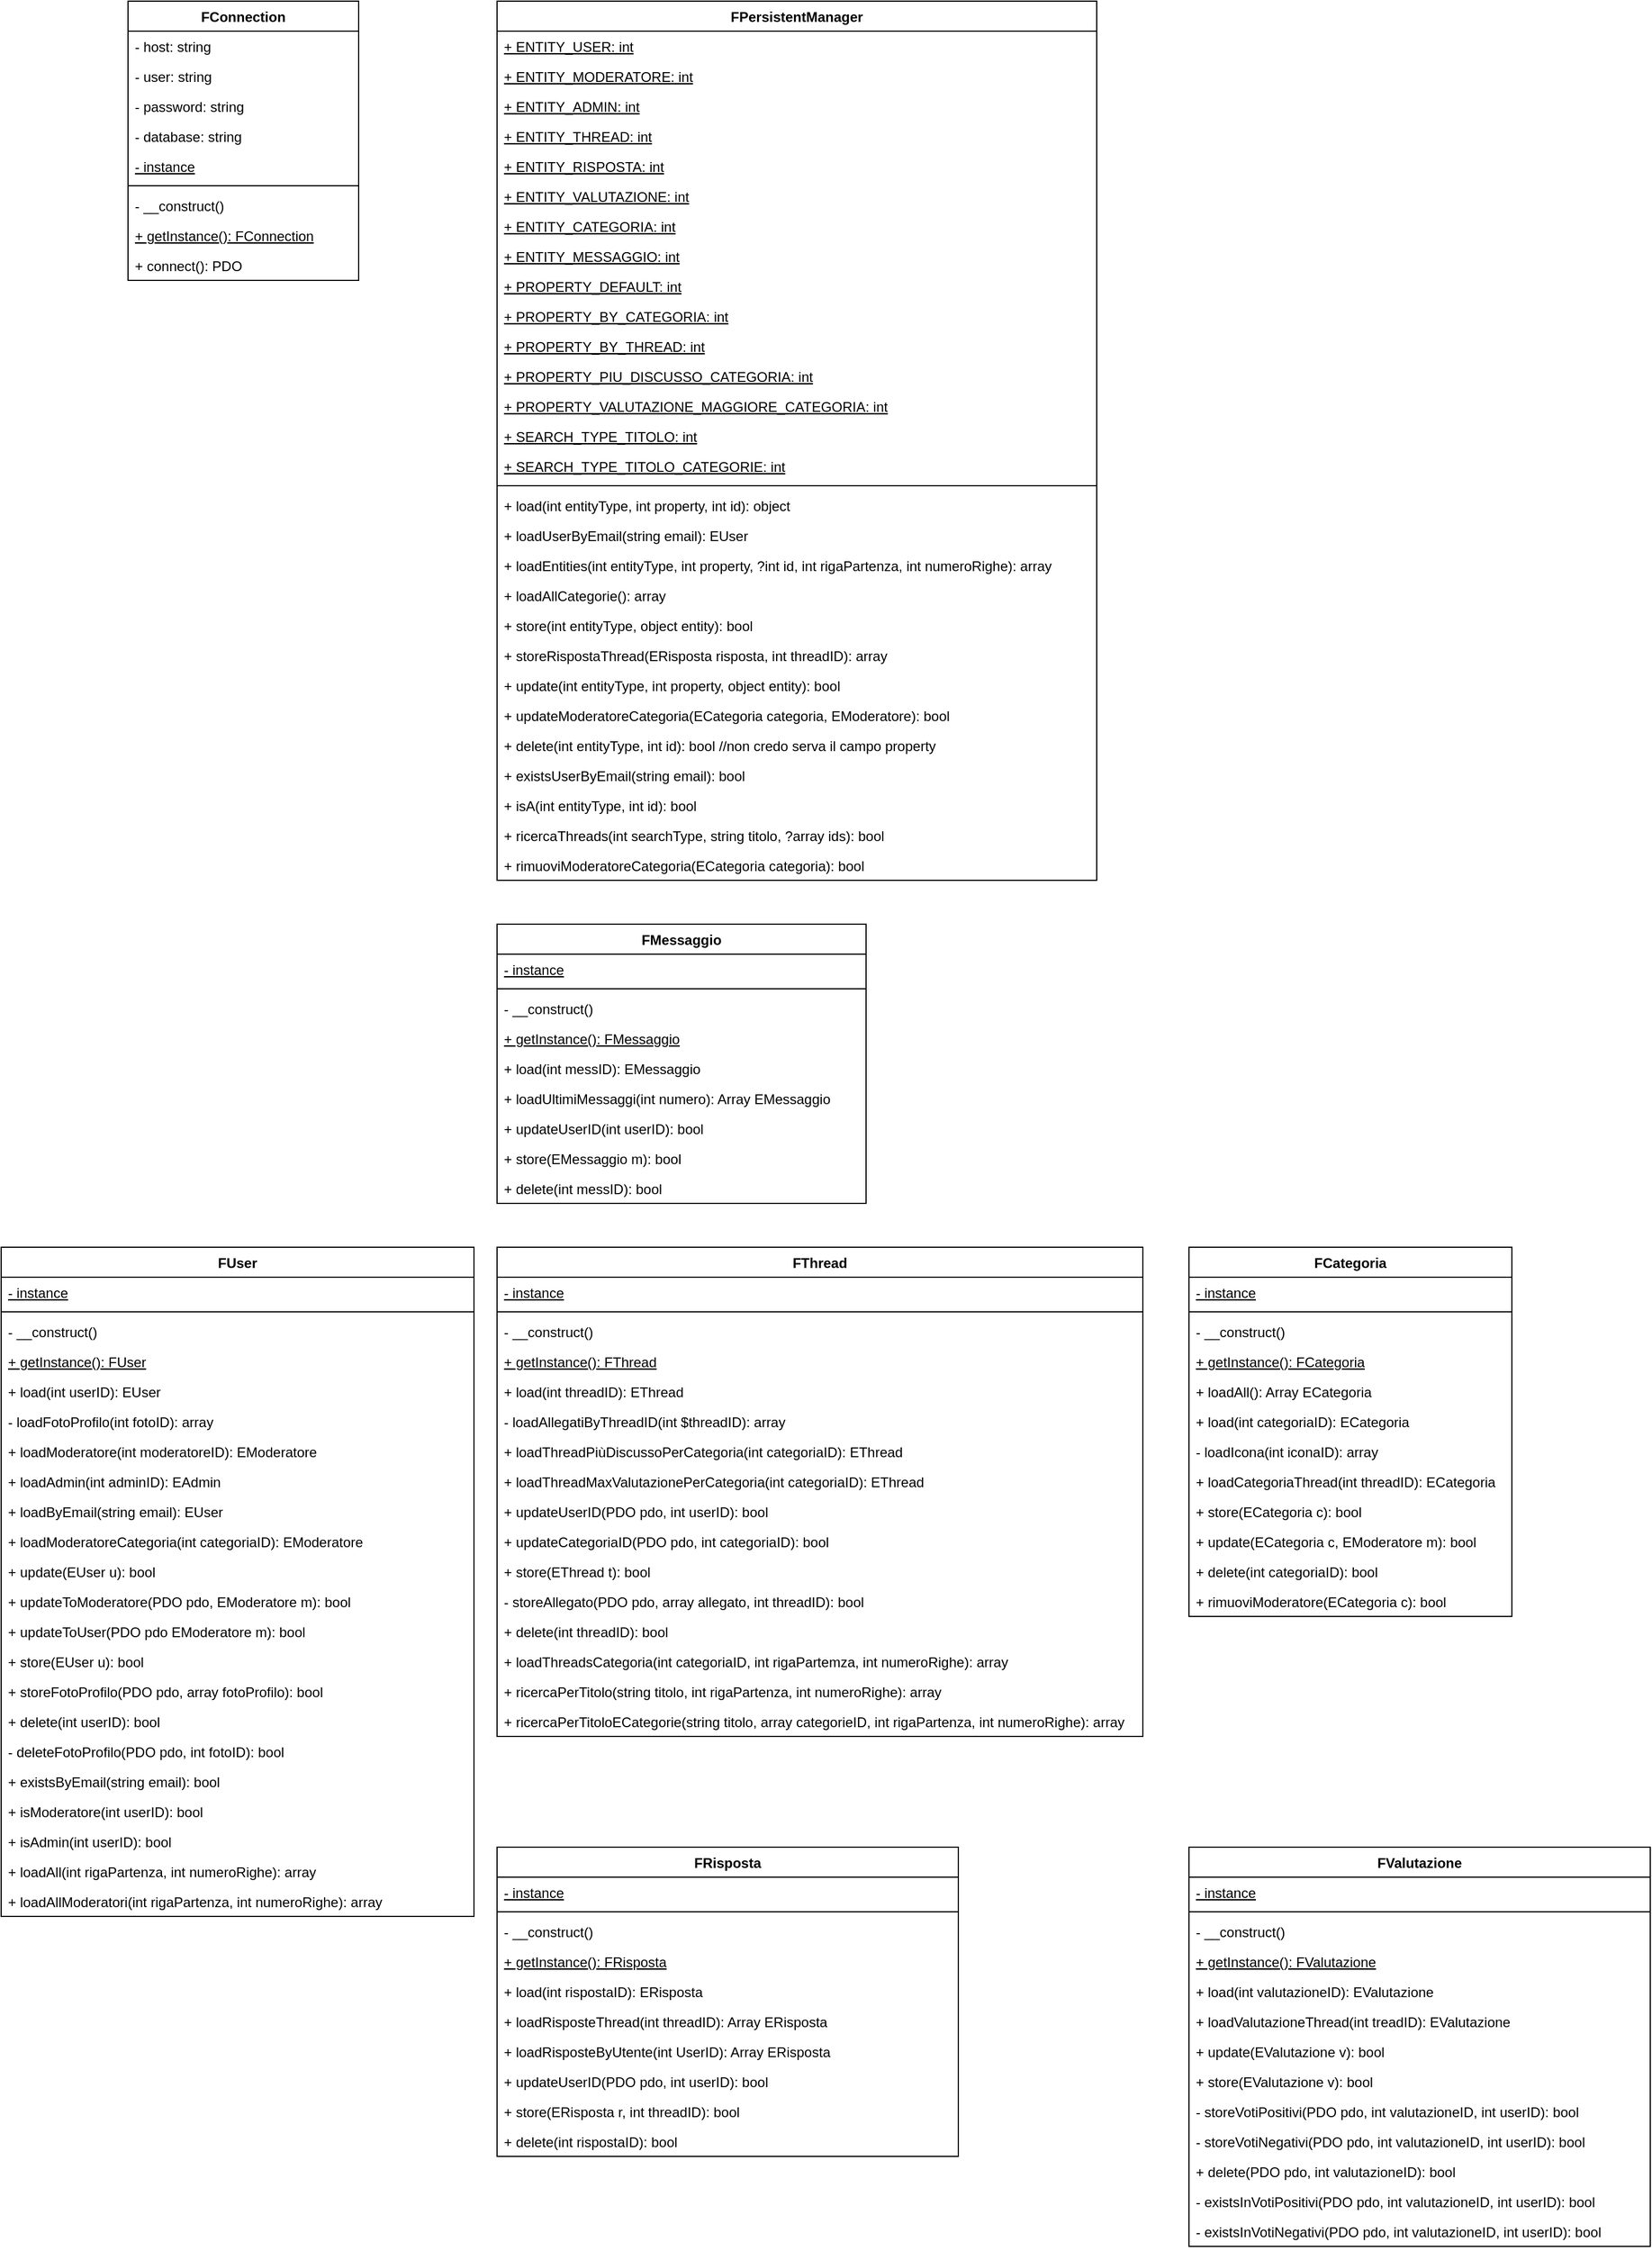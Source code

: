 <mxfile version="14.9.6" type="device"><diagram id="V2ulIToPG5p6rQj-2QB7" name="Pagina-1"><mxGraphModel dx="1422" dy="822" grid="1" gridSize="10" guides="1" tooltips="1" connect="1" arrows="1" fold="1" page="1" pageScale="1" pageWidth="1169" pageHeight="827" math="0" shadow="0"><root><mxCell id="0"/><mxCell id="1" parent="0"/><mxCell id="oNbJA-6rz5GhmISG-e36-1" value="FConnection" style="swimlane;fontStyle=1;align=center;verticalAlign=top;childLayout=stackLayout;horizontal=1;startSize=26;horizontalStack=0;resizeParent=1;resizeParentMax=0;resizeLast=0;collapsible=1;marginBottom=0;" parent="1" vertex="1"><mxGeometry x="120" y="40" width="200" height="242" as="geometry"><mxRectangle x="140" y="40" width="110" height="26" as="alternateBounds"/></mxGeometry></mxCell><mxCell id="oNbJA-6rz5GhmISG-e36-2" value="- host: string" style="text;strokeColor=none;fillColor=none;align=left;verticalAlign=top;spacingLeft=4;spacingRight=4;overflow=hidden;rotatable=0;points=[[0,0.5],[1,0.5]];portConstraint=eastwest;" parent="oNbJA-6rz5GhmISG-e36-1" vertex="1"><mxGeometry y="26" width="200" height="26" as="geometry"/></mxCell><mxCell id="oNbJA-6rz5GhmISG-e36-3" value="- user: string" style="text;strokeColor=none;fillColor=none;align=left;verticalAlign=top;spacingLeft=4;spacingRight=4;overflow=hidden;rotatable=0;points=[[0,0.5],[1,0.5]];portConstraint=eastwest;" parent="oNbJA-6rz5GhmISG-e36-1" vertex="1"><mxGeometry y="52" width="200" height="26" as="geometry"/></mxCell><mxCell id="oNbJA-6rz5GhmISG-e36-4" value="- password: string" style="text;strokeColor=none;fillColor=none;align=left;verticalAlign=top;spacingLeft=4;spacingRight=4;overflow=hidden;rotatable=0;points=[[0,0.5],[1,0.5]];portConstraint=eastwest;" parent="oNbJA-6rz5GhmISG-e36-1" vertex="1"><mxGeometry y="78" width="200" height="26" as="geometry"/></mxCell><mxCell id="oNbJA-6rz5GhmISG-e36-5" value="- database: string" style="text;strokeColor=none;fillColor=none;align=left;verticalAlign=top;spacingLeft=4;spacingRight=4;overflow=hidden;rotatable=0;points=[[0,0.5],[1,0.5]];portConstraint=eastwest;" parent="oNbJA-6rz5GhmISG-e36-1" vertex="1"><mxGeometry y="104" width="200" height="26" as="geometry"/></mxCell><mxCell id="oNbJA-6rz5GhmISG-e36-8" value="- instance" style="text;strokeColor=none;fillColor=none;align=left;verticalAlign=top;spacingLeft=4;spacingRight=4;overflow=hidden;rotatable=0;points=[[0,0.5],[1,0.5]];portConstraint=eastwest;fontStyle=4" parent="oNbJA-6rz5GhmISG-e36-1" vertex="1"><mxGeometry y="130" width="200" height="26" as="geometry"/></mxCell><mxCell id="oNbJA-6rz5GhmISG-e36-6" value="" style="line;strokeWidth=1;fillColor=none;align=left;verticalAlign=middle;spacingTop=-1;spacingLeft=3;spacingRight=3;rotatable=0;labelPosition=right;points=[];portConstraint=eastwest;" parent="oNbJA-6rz5GhmISG-e36-1" vertex="1"><mxGeometry y="156" width="200" height="8" as="geometry"/></mxCell><mxCell id="oNbJA-6rz5GhmISG-e36-9" value="- __construct()" style="text;strokeColor=none;fillColor=none;align=left;verticalAlign=top;spacingLeft=4;spacingRight=4;overflow=hidden;rotatable=0;points=[[0,0.5],[1,0.5]];portConstraint=eastwest;" parent="oNbJA-6rz5GhmISG-e36-1" vertex="1"><mxGeometry y="164" width="200" height="26" as="geometry"/></mxCell><mxCell id="oNbJA-6rz5GhmISG-e36-50" value="+ getInstance(): FConnection" style="text;strokeColor=none;fillColor=none;align=left;verticalAlign=top;spacingLeft=4;spacingRight=4;overflow=hidden;rotatable=0;points=[[0,0.5],[1,0.5]];portConstraint=eastwest;fontStyle=4" parent="oNbJA-6rz5GhmISG-e36-1" vertex="1"><mxGeometry y="190" width="200" height="26" as="geometry"/></mxCell><mxCell id="oNbJA-6rz5GhmISG-e36-7" value="+ connect(): PDO" style="text;strokeColor=none;fillColor=none;align=left;verticalAlign=top;spacingLeft=4;spacingRight=4;overflow=hidden;rotatable=0;points=[[0,0.5],[1,0.5]];portConstraint=eastwest;" parent="oNbJA-6rz5GhmISG-e36-1" vertex="1"><mxGeometry y="216" width="200" height="26" as="geometry"/></mxCell><mxCell id="oNbJA-6rz5GhmISG-e36-10" value="FPersistentManager" style="swimlane;fontStyle=1;align=center;verticalAlign=top;childLayout=stackLayout;horizontal=1;startSize=26;horizontalStack=0;resizeParent=1;resizeParentMax=0;resizeLast=0;collapsible=1;marginBottom=0;" parent="1" vertex="1"><mxGeometry x="440" y="40" width="520" height="762" as="geometry"><mxRectangle x="140" y="40" width="110" height="26" as="alternateBounds"/></mxGeometry></mxCell><mxCell id="oNbJA-6rz5GhmISG-e36-12" value="+ ENTITY_USER: int" style="text;strokeColor=none;fillColor=none;align=left;verticalAlign=top;spacingLeft=4;spacingRight=4;overflow=hidden;rotatable=0;points=[[0,0.5],[1,0.5]];portConstraint=eastwest;fontStyle=4" parent="oNbJA-6rz5GhmISG-e36-10" vertex="1"><mxGeometry y="26" width="520" height="26" as="geometry"/></mxCell><mxCell id="oNbJA-6rz5GhmISG-e36-36" value="+ ENTITY_MODERATORE: int" style="text;strokeColor=none;fillColor=none;align=left;verticalAlign=top;spacingLeft=4;spacingRight=4;overflow=hidden;rotatable=0;points=[[0,0.5],[1,0.5]];portConstraint=eastwest;fontStyle=4" parent="oNbJA-6rz5GhmISG-e36-10" vertex="1"><mxGeometry y="52" width="520" height="26" as="geometry"/></mxCell><mxCell id="oNbJA-6rz5GhmISG-e36-38" value="+ ENTITY_ADMIN: int" style="text;strokeColor=none;fillColor=none;align=left;verticalAlign=top;spacingLeft=4;spacingRight=4;overflow=hidden;rotatable=0;points=[[0,0.5],[1,0.5]];portConstraint=eastwest;fontStyle=4" parent="oNbJA-6rz5GhmISG-e36-10" vertex="1"><mxGeometry y="78" width="520" height="26" as="geometry"/></mxCell><mxCell id="oNbJA-6rz5GhmISG-e36-39" value="+ ENTITY_THREAD: int" style="text;strokeColor=none;fillColor=none;align=left;verticalAlign=top;spacingLeft=4;spacingRight=4;overflow=hidden;rotatable=0;points=[[0,0.5],[1,0.5]];portConstraint=eastwest;fontStyle=4" parent="oNbJA-6rz5GhmISG-e36-10" vertex="1"><mxGeometry y="104" width="520" height="26" as="geometry"/></mxCell><mxCell id="oNbJA-6rz5GhmISG-e36-40" value="+ ENTITY_RISPOSTA: int" style="text;strokeColor=none;fillColor=none;align=left;verticalAlign=top;spacingLeft=4;spacingRight=4;overflow=hidden;rotatable=0;points=[[0,0.5],[1,0.5]];portConstraint=eastwest;fontStyle=4" parent="oNbJA-6rz5GhmISG-e36-10" vertex="1"><mxGeometry y="130" width="520" height="26" as="geometry"/></mxCell><mxCell id="oNbJA-6rz5GhmISG-e36-37" value="+ ENTITY_VALUTAZIONE: int" style="text;strokeColor=none;fillColor=none;align=left;verticalAlign=top;spacingLeft=4;spacingRight=4;overflow=hidden;rotatable=0;points=[[0,0.5],[1,0.5]];portConstraint=eastwest;fontStyle=4" parent="oNbJA-6rz5GhmISG-e36-10" vertex="1"><mxGeometry y="156" width="520" height="26" as="geometry"/></mxCell><mxCell id="oNbJA-6rz5GhmISG-e36-41" value="+ ENTITY_CATEGORIA: int" style="text;strokeColor=none;fillColor=none;align=left;verticalAlign=top;spacingLeft=4;spacingRight=4;overflow=hidden;rotatable=0;points=[[0,0.5],[1,0.5]];portConstraint=eastwest;fontStyle=4" parent="oNbJA-6rz5GhmISG-e36-10" vertex="1"><mxGeometry y="182" width="520" height="26" as="geometry"/></mxCell><mxCell id="oNbJA-6rz5GhmISG-e36-42" value="+ ENTITY_MESSAGGIO: int" style="text;strokeColor=none;fillColor=none;align=left;verticalAlign=top;spacingLeft=4;spacingRight=4;overflow=hidden;rotatable=0;points=[[0,0.5],[1,0.5]];portConstraint=eastwest;fontStyle=4" parent="oNbJA-6rz5GhmISG-e36-10" vertex="1"><mxGeometry y="208" width="520" height="26" as="geometry"/></mxCell><mxCell id="oNbJA-6rz5GhmISG-e36-43" value="+ PROPERTY_DEFAULT: int" style="text;strokeColor=none;fillColor=none;align=left;verticalAlign=top;spacingLeft=4;spacingRight=4;overflow=hidden;rotatable=0;points=[[0,0.5],[1,0.5]];portConstraint=eastwest;fontStyle=4" parent="oNbJA-6rz5GhmISG-e36-10" vertex="1"><mxGeometry y="234" width="520" height="26" as="geometry"/></mxCell><mxCell id="oNbJA-6rz5GhmISG-e36-44" value="+ PROPERTY_BY_CATEGORIA: int" style="text;strokeColor=none;fillColor=none;align=left;verticalAlign=top;spacingLeft=4;spacingRight=4;overflow=hidden;rotatable=0;points=[[0,0.5],[1,0.5]];portConstraint=eastwest;fontStyle=4" parent="oNbJA-6rz5GhmISG-e36-10" vertex="1"><mxGeometry y="260" width="520" height="26" as="geometry"/></mxCell><mxCell id="oNbJA-6rz5GhmISG-e36-47" value="+ PROPERTY_BY_THREAD: int" style="text;strokeColor=none;fillColor=none;align=left;verticalAlign=top;spacingLeft=4;spacingRight=4;overflow=hidden;rotatable=0;points=[[0,0.5],[1,0.5]];portConstraint=eastwest;fontStyle=4" parent="oNbJA-6rz5GhmISG-e36-10" vertex="1"><mxGeometry y="286" width="520" height="26" as="geometry"/></mxCell><mxCell id="oNbJA-6rz5GhmISG-e36-45" value="+ PROPERTY_PIU_DISCUSSO_CATEGORIA: int" style="text;strokeColor=none;fillColor=none;align=left;verticalAlign=top;spacingLeft=4;spacingRight=4;overflow=hidden;rotatable=0;points=[[0,0.5],[1,0.5]];portConstraint=eastwest;fontStyle=4" parent="oNbJA-6rz5GhmISG-e36-10" vertex="1"><mxGeometry y="312" width="520" height="26" as="geometry"/></mxCell><mxCell id="oNbJA-6rz5GhmISG-e36-46" value="+ PROPERTY_VALUTAZIONE_MAGGIORE_CATEGORIA: int" style="text;strokeColor=none;fillColor=none;align=left;verticalAlign=top;spacingLeft=4;spacingRight=4;overflow=hidden;rotatable=0;points=[[0,0.5],[1,0.5]];portConstraint=eastwest;fontStyle=4" parent="oNbJA-6rz5GhmISG-e36-10" vertex="1"><mxGeometry y="338" width="520" height="26" as="geometry"/></mxCell><mxCell id="oNbJA-6rz5GhmISG-e36-49" value="+ SEARCH_TYPE_TITOLO: int" style="text;strokeColor=none;fillColor=none;align=left;verticalAlign=top;spacingLeft=4;spacingRight=4;overflow=hidden;rotatable=0;points=[[0,0.5],[1,0.5]];portConstraint=eastwest;fontStyle=4" parent="oNbJA-6rz5GhmISG-e36-10" vertex="1"><mxGeometry y="364" width="520" height="26" as="geometry"/></mxCell><mxCell id="oNbJA-6rz5GhmISG-e36-48" value="+ SEARCH_TYPE_TITOLO_CATEGORIE: int" style="text;strokeColor=none;fillColor=none;align=left;verticalAlign=top;spacingLeft=4;spacingRight=4;overflow=hidden;rotatable=0;points=[[0,0.5],[1,0.5]];portConstraint=eastwest;fontStyle=4" parent="oNbJA-6rz5GhmISG-e36-10" vertex="1"><mxGeometry y="390" width="520" height="26" as="geometry"/></mxCell><mxCell id="oNbJA-6rz5GhmISG-e36-16" value="" style="line;strokeWidth=1;fillColor=none;align=left;verticalAlign=middle;spacingTop=-1;spacingLeft=3;spacingRight=3;rotatable=0;labelPosition=right;points=[];portConstraint=eastwest;" parent="oNbJA-6rz5GhmISG-e36-10" vertex="1"><mxGeometry y="416" width="520" height="8" as="geometry"/></mxCell><mxCell id="oNbJA-6rz5GhmISG-e36-18" value="+ load(int entityType, int property, int id): object" style="text;strokeColor=none;fillColor=none;align=left;verticalAlign=top;spacingLeft=4;spacingRight=4;overflow=hidden;rotatable=0;points=[[0,0.5],[1,0.5]];portConstraint=eastwest;" parent="oNbJA-6rz5GhmISG-e36-10" vertex="1"><mxGeometry y="424" width="520" height="26" as="geometry"/></mxCell><mxCell id="oNbJA-6rz5GhmISG-e36-19" value="+ loadUserByEmail(string email): EUser" style="text;strokeColor=none;fillColor=none;align=left;verticalAlign=top;spacingLeft=4;spacingRight=4;overflow=hidden;rotatable=0;points=[[0,0.5],[1,0.5]];portConstraint=eastwest;" parent="oNbJA-6rz5GhmISG-e36-10" vertex="1"><mxGeometry y="450" width="520" height="26" as="geometry"/></mxCell><mxCell id="oNbJA-6rz5GhmISG-e36-26" value="+ loadEntities(int entityType, int property, ?int id, int rigaPartenza, int numeroRighe): array" style="text;strokeColor=none;fillColor=none;align=left;verticalAlign=top;spacingLeft=4;spacingRight=4;overflow=hidden;rotatable=0;points=[[0,0.5],[1,0.5]];portConstraint=eastwest;" parent="oNbJA-6rz5GhmISG-e36-10" vertex="1"><mxGeometry y="476" width="520" height="26" as="geometry"/></mxCell><mxCell id="kV81ZuZwwmIHR5wYsCQz-1" value="+ loadAllCategorie(): array" style="text;strokeColor=none;fillColor=none;align=left;verticalAlign=top;spacingLeft=4;spacingRight=4;overflow=hidden;rotatable=0;points=[[0,0.5],[1,0.5]];portConstraint=eastwest;" vertex="1" parent="oNbJA-6rz5GhmISG-e36-10"><mxGeometry y="502" width="520" height="26" as="geometry"/></mxCell><mxCell id="oNbJA-6rz5GhmISG-e36-27" value="+ store(int entityType, object entity): bool" style="text;strokeColor=none;fillColor=none;align=left;verticalAlign=top;spacingLeft=4;spacingRight=4;overflow=hidden;rotatable=0;points=[[0,0.5],[1,0.5]];portConstraint=eastwest;" parent="oNbJA-6rz5GhmISG-e36-10" vertex="1"><mxGeometry y="528" width="520" height="26" as="geometry"/></mxCell><mxCell id="oNbJA-6rz5GhmISG-e36-28" value="+ storeRispostaThread(ERisposta risposta, int threadID): array" style="text;strokeColor=none;fillColor=none;align=left;verticalAlign=top;spacingLeft=4;spacingRight=4;overflow=hidden;rotatable=0;points=[[0,0.5],[1,0.5]];portConstraint=eastwest;" parent="oNbJA-6rz5GhmISG-e36-10" vertex="1"><mxGeometry y="554" width="520" height="26" as="geometry"/></mxCell><mxCell id="oNbJA-6rz5GhmISG-e36-29" value="+ update(int entityType, int property, object entity): bool" style="text;strokeColor=none;fillColor=none;align=left;verticalAlign=top;spacingLeft=4;spacingRight=4;overflow=hidden;rotatable=0;points=[[0,0.5],[1,0.5]];portConstraint=eastwest;" parent="oNbJA-6rz5GhmISG-e36-10" vertex="1"><mxGeometry y="580" width="520" height="26" as="geometry"/></mxCell><mxCell id="oNbJA-6rz5GhmISG-e36-30" value="+ updateModeratoreCategoria(ECategoria categoria, EModeratore): bool" style="text;strokeColor=none;fillColor=none;align=left;verticalAlign=top;spacingLeft=4;spacingRight=4;overflow=hidden;rotatable=0;points=[[0,0.5],[1,0.5]];portConstraint=eastwest;" parent="oNbJA-6rz5GhmISG-e36-10" vertex="1"><mxGeometry y="606" width="520" height="26" as="geometry"/></mxCell><mxCell id="oNbJA-6rz5GhmISG-e36-31" value="+ delete(int entityType, int id): bool //non credo serva il campo property" style="text;strokeColor=none;fillColor=none;align=left;verticalAlign=top;spacingLeft=4;spacingRight=4;overflow=hidden;rotatable=0;points=[[0,0.5],[1,0.5]];portConstraint=eastwest;" parent="oNbJA-6rz5GhmISG-e36-10" vertex="1"><mxGeometry y="632" width="520" height="26" as="geometry"/></mxCell><mxCell id="oNbJA-6rz5GhmISG-e36-32" value="+ existsUserByEmail(string email): bool" style="text;strokeColor=none;fillColor=none;align=left;verticalAlign=top;spacingLeft=4;spacingRight=4;overflow=hidden;rotatable=0;points=[[0,0.5],[1,0.5]];portConstraint=eastwest;" parent="oNbJA-6rz5GhmISG-e36-10" vertex="1"><mxGeometry y="658" width="520" height="26" as="geometry"/></mxCell><mxCell id="oNbJA-6rz5GhmISG-e36-33" value="+ isA(int entityType, int id): bool" style="text;strokeColor=none;fillColor=none;align=left;verticalAlign=top;spacingLeft=4;spacingRight=4;overflow=hidden;rotatable=0;points=[[0,0.5],[1,0.5]];portConstraint=eastwest;" parent="oNbJA-6rz5GhmISG-e36-10" vertex="1"><mxGeometry y="684" width="520" height="26" as="geometry"/></mxCell><mxCell id="oNbJA-6rz5GhmISG-e36-34" value="+ ricercaThreads(int searchType, string titolo, ?array ids): bool" style="text;strokeColor=none;fillColor=none;align=left;verticalAlign=top;spacingLeft=4;spacingRight=4;overflow=hidden;rotatable=0;points=[[0,0.5],[1,0.5]];portConstraint=eastwest;" parent="oNbJA-6rz5GhmISG-e36-10" vertex="1"><mxGeometry y="710" width="520" height="26" as="geometry"/></mxCell><mxCell id="oNbJA-6rz5GhmISG-e36-35" value="+ rimuoviModeratoreCategoria(ECategoria categoria): bool" style="text;strokeColor=none;fillColor=none;align=left;verticalAlign=top;spacingLeft=4;spacingRight=4;overflow=hidden;rotatable=0;points=[[0,0.5],[1,0.5]];portConstraint=eastwest;" parent="oNbJA-6rz5GhmISG-e36-10" vertex="1"><mxGeometry y="736" width="520" height="26" as="geometry"/></mxCell><mxCell id="oNbJA-6rz5GhmISG-e36-51" value="FUser" style="swimlane;fontStyle=1;align=center;verticalAlign=top;childLayout=stackLayout;horizontal=1;startSize=26;horizontalStack=0;resizeParent=1;resizeParentMax=0;resizeLast=0;collapsible=1;marginBottom=0;" parent="1" vertex="1"><mxGeometry x="10" y="1120" width="410" height="580" as="geometry"><mxRectangle x="80" y="240" width="70" height="26" as="alternateBounds"/></mxGeometry></mxCell><mxCell id="oNbJA-6rz5GhmISG-e36-130" value="- instance" style="text;strokeColor=none;fillColor=none;align=left;verticalAlign=top;spacingLeft=4;spacingRight=4;overflow=hidden;rotatable=0;points=[[0,0.5],[1,0.5]];portConstraint=eastwest;fontStyle=4" parent="oNbJA-6rz5GhmISG-e36-51" vertex="1"><mxGeometry y="26" width="410" height="26" as="geometry"/></mxCell><mxCell id="oNbJA-6rz5GhmISG-e36-52" value="" style="line;strokeWidth=1;fillColor=none;align=left;verticalAlign=middle;spacingTop=-1;spacingLeft=3;spacingRight=3;rotatable=0;labelPosition=right;points=[];portConstraint=eastwest;" parent="oNbJA-6rz5GhmISG-e36-51" vertex="1"><mxGeometry y="52" width="410" height="8" as="geometry"/></mxCell><mxCell id="oNbJA-6rz5GhmISG-e36-136" value="- __construct()" style="text;strokeColor=none;fillColor=none;align=left;verticalAlign=top;spacingLeft=4;spacingRight=4;overflow=hidden;rotatable=0;points=[[0,0.5],[1,0.5]];portConstraint=eastwest;" parent="oNbJA-6rz5GhmISG-e36-51" vertex="1"><mxGeometry y="60" width="410" height="26" as="geometry"/></mxCell><mxCell id="oNbJA-6rz5GhmISG-e36-137" value="+ getInstance(): FUser" style="text;strokeColor=none;fillColor=none;align=left;verticalAlign=top;spacingLeft=4;spacingRight=4;overflow=hidden;rotatable=0;points=[[0,0.5],[1,0.5]];portConstraint=eastwest;fontStyle=4" parent="oNbJA-6rz5GhmISG-e36-51" vertex="1"><mxGeometry y="86" width="410" height="26" as="geometry"/></mxCell><mxCell id="oNbJA-6rz5GhmISG-e36-57" value="+ load(int userID): EUser" style="text;strokeColor=none;fillColor=none;align=left;verticalAlign=top;spacingLeft=4;spacingRight=4;overflow=hidden;rotatable=0;points=[[0,0.5],[1,0.5]];portConstraint=eastwest;" parent="oNbJA-6rz5GhmISG-e36-51" vertex="1"><mxGeometry y="112" width="410" height="26" as="geometry"/></mxCell><mxCell id="TIQraNKL7QQaXJ7wX4ax-2" value="- loadFotoProfilo(int fotoID): array" style="text;strokeColor=none;fillColor=none;align=left;verticalAlign=top;spacingLeft=4;spacingRight=4;overflow=hidden;rotatable=0;points=[[0,0.5],[1,0.5]];portConstraint=eastwest;" parent="oNbJA-6rz5GhmISG-e36-51" vertex="1"><mxGeometry y="138" width="410" height="26" as="geometry"/></mxCell><mxCell id="oNbJA-6rz5GhmISG-e36-59" value="+ loadModeratore(int moderatoreID): EModeratore" style="text;strokeColor=none;fillColor=none;align=left;verticalAlign=top;spacingLeft=4;spacingRight=4;overflow=hidden;rotatable=0;points=[[0,0.5],[1,0.5]];portConstraint=eastwest;" parent="oNbJA-6rz5GhmISG-e36-51" vertex="1"><mxGeometry y="164" width="410" height="26" as="geometry"/></mxCell><mxCell id="oNbJA-6rz5GhmISG-e36-61" value="+ loadAdmin(int adminID): EAdmin" style="text;strokeColor=none;fillColor=none;align=left;verticalAlign=top;spacingLeft=4;spacingRight=4;overflow=hidden;rotatable=0;points=[[0,0.5],[1,0.5]];portConstraint=eastwest;" parent="oNbJA-6rz5GhmISG-e36-51" vertex="1"><mxGeometry y="190" width="410" height="26" as="geometry"/></mxCell><mxCell id="oNbJA-6rz5GhmISG-e36-58" value="+ loadByEmail(string email): EUser" style="text;strokeColor=none;fillColor=none;align=left;verticalAlign=top;spacingLeft=4;spacingRight=4;overflow=hidden;rotatable=0;points=[[0,0.5],[1,0.5]];portConstraint=eastwest;" parent="oNbJA-6rz5GhmISG-e36-51" vertex="1"><mxGeometry y="216" width="410" height="26" as="geometry"/></mxCell><mxCell id="oNbJA-6rz5GhmISG-e36-60" value="+ loadModeratoreCategoria(int categoriaID): EModeratore" style="text;strokeColor=none;fillColor=none;align=left;verticalAlign=top;spacingLeft=4;spacingRight=4;overflow=hidden;rotatable=0;points=[[0,0.5],[1,0.5]];portConstraint=eastwest;" parent="oNbJA-6rz5GhmISG-e36-51" vertex="1"><mxGeometry y="242" width="410" height="26" as="geometry"/></mxCell><mxCell id="oNbJA-6rz5GhmISG-e36-63" value="+ update(EUser u): bool" style="text;strokeColor=none;fillColor=none;align=left;verticalAlign=top;spacingLeft=4;spacingRight=4;overflow=hidden;rotatable=0;points=[[0,0.5],[1,0.5]];portConstraint=eastwest;" parent="oNbJA-6rz5GhmISG-e36-51" vertex="1"><mxGeometry y="268" width="410" height="26" as="geometry"/></mxCell><mxCell id="oNbJA-6rz5GhmISG-e36-66" value="+ updateToModeratore(PDO pdo, EModeratore m): bool" style="text;strokeColor=none;fillColor=none;align=left;verticalAlign=top;spacingLeft=4;spacingRight=4;overflow=hidden;rotatable=0;points=[[0,0.5],[1,0.5]];portConstraint=eastwest;" parent="oNbJA-6rz5GhmISG-e36-51" vertex="1"><mxGeometry y="294" width="410" height="26" as="geometry"/></mxCell><mxCell id="oNbJA-6rz5GhmISG-e36-64" value="+ updateToUser(PDO pdo EModeratore m): bool" style="text;strokeColor=none;fillColor=none;align=left;verticalAlign=top;spacingLeft=4;spacingRight=4;overflow=hidden;rotatable=0;points=[[0,0.5],[1,0.5]];portConstraint=eastwest;" parent="oNbJA-6rz5GhmISG-e36-51" vertex="1"><mxGeometry y="320" width="410" height="26" as="geometry"/></mxCell><mxCell id="oNbJA-6rz5GhmISG-e36-62" value="+ store(EUser u): bool" style="text;strokeColor=none;fillColor=none;align=left;verticalAlign=top;spacingLeft=4;spacingRight=4;overflow=hidden;rotatable=0;points=[[0,0.5],[1,0.5]];portConstraint=eastwest;" parent="oNbJA-6rz5GhmISG-e36-51" vertex="1"><mxGeometry y="346" width="410" height="26" as="geometry"/></mxCell><mxCell id="z6L5AeI7DmAnvXT_ULEG-1" value="+ storeFotoProfilo(PDO pdo, array fotoProfilo): bool" style="text;strokeColor=none;fillColor=none;align=left;verticalAlign=top;spacingLeft=4;spacingRight=4;overflow=hidden;rotatable=0;points=[[0,0.5],[1,0.5]];portConstraint=eastwest;" parent="oNbJA-6rz5GhmISG-e36-51" vertex="1"><mxGeometry y="372" width="410" height="26" as="geometry"/></mxCell><mxCell id="oNbJA-6rz5GhmISG-e36-67" value="+ delete(int userID): bool" style="text;strokeColor=none;fillColor=none;align=left;verticalAlign=top;spacingLeft=4;spacingRight=4;overflow=hidden;rotatable=0;points=[[0,0.5],[1,0.5]];portConstraint=eastwest;" parent="oNbJA-6rz5GhmISG-e36-51" vertex="1"><mxGeometry y="398" width="410" height="26" as="geometry"/></mxCell><mxCell id="z6L5AeI7DmAnvXT_ULEG-2" value="- deleteFotoProfilo(PDO pdo, int fotoID): bool" style="text;strokeColor=none;fillColor=none;align=left;verticalAlign=top;spacingLeft=4;spacingRight=4;overflow=hidden;rotatable=0;points=[[0,0.5],[1,0.5]];portConstraint=eastwest;" parent="oNbJA-6rz5GhmISG-e36-51" vertex="1"><mxGeometry y="424" width="410" height="26" as="geometry"/></mxCell><mxCell id="oNbJA-6rz5GhmISG-e36-54" value="+ existsByEmail(string email): bool" style="text;strokeColor=none;fillColor=none;align=left;verticalAlign=top;spacingLeft=4;spacingRight=4;overflow=hidden;rotatable=0;points=[[0,0.5],[1,0.5]];portConstraint=eastwest;" parent="oNbJA-6rz5GhmISG-e36-51" vertex="1"><mxGeometry y="450" width="410" height="26" as="geometry"/></mxCell><mxCell id="oNbJA-6rz5GhmISG-e36-55" value="+ isModeratore(int userID): bool" style="text;strokeColor=none;fillColor=none;align=left;verticalAlign=top;spacingLeft=4;spacingRight=4;overflow=hidden;rotatable=0;points=[[0,0.5],[1,0.5]];portConstraint=eastwest;" parent="oNbJA-6rz5GhmISG-e36-51" vertex="1"><mxGeometry y="476" width="410" height="26" as="geometry"/></mxCell><mxCell id="oNbJA-6rz5GhmISG-e36-56" value="+ isAdmin(int userID): bool" style="text;strokeColor=none;fillColor=none;align=left;verticalAlign=top;spacingLeft=4;spacingRight=4;overflow=hidden;rotatable=0;points=[[0,0.5],[1,0.5]];portConstraint=eastwest;" parent="oNbJA-6rz5GhmISG-e36-51" vertex="1"><mxGeometry y="502" width="410" height="26" as="geometry"/></mxCell><mxCell id="oNbJA-6rz5GhmISG-e36-68" value="+ loadAll(int rigaPartenza, int numeroRighe): array" style="text;strokeColor=none;fillColor=none;align=left;verticalAlign=top;spacingLeft=4;spacingRight=4;overflow=hidden;rotatable=0;points=[[0,0.5],[1,0.5]];portConstraint=eastwest;" parent="oNbJA-6rz5GhmISG-e36-51" vertex="1"><mxGeometry y="528" width="410" height="26" as="geometry"/></mxCell><mxCell id="oNbJA-6rz5GhmISG-e36-69" value="+ loadAllModeratori(int rigaPartenza, int numeroRighe): array" style="text;strokeColor=none;fillColor=none;align=left;verticalAlign=top;spacingLeft=4;spacingRight=4;overflow=hidden;rotatable=0;points=[[0,0.5],[1,0.5]];portConstraint=eastwest;" parent="oNbJA-6rz5GhmISG-e36-51" vertex="1"><mxGeometry y="554" width="410" height="26" as="geometry"/></mxCell><mxCell id="oNbJA-6rz5GhmISG-e36-70" value="FMessaggio" style="swimlane;fontStyle=1;align=center;verticalAlign=top;childLayout=stackLayout;horizontal=1;startSize=26;horizontalStack=0;resizeParent=1;resizeParentMax=0;resizeLast=0;collapsible=1;marginBottom=0;" parent="1" vertex="1"><mxGeometry x="440" y="840" width="320" height="242" as="geometry"><mxRectangle x="520" y="10" width="100" height="26" as="alternateBounds"/></mxGeometry></mxCell><mxCell id="oNbJA-6rz5GhmISG-e36-131" value="- instance" style="text;strokeColor=none;fillColor=none;align=left;verticalAlign=top;spacingLeft=4;spacingRight=4;overflow=hidden;rotatable=0;points=[[0,0.5],[1,0.5]];portConstraint=eastwest;fontStyle=4" parent="oNbJA-6rz5GhmISG-e36-70" vertex="1"><mxGeometry y="26" width="320" height="26" as="geometry"/></mxCell><mxCell id="oNbJA-6rz5GhmISG-e36-71" value="" style="line;strokeWidth=1;fillColor=none;align=left;verticalAlign=middle;spacingTop=-1;spacingLeft=3;spacingRight=3;rotatable=0;labelPosition=right;points=[];portConstraint=eastwest;" parent="oNbJA-6rz5GhmISG-e36-70" vertex="1"><mxGeometry y="52" width="320" height="8" as="geometry"/></mxCell><mxCell id="oNbJA-6rz5GhmISG-e36-140" value="- __construct()" style="text;strokeColor=none;fillColor=none;align=left;verticalAlign=top;spacingLeft=4;spacingRight=4;overflow=hidden;rotatable=0;points=[[0,0.5],[1,0.5]];portConstraint=eastwest;" parent="oNbJA-6rz5GhmISG-e36-70" vertex="1"><mxGeometry y="60" width="320" height="26" as="geometry"/></mxCell><mxCell id="oNbJA-6rz5GhmISG-e36-141" value="+ getInstance(): FMessaggio" style="text;strokeColor=none;fillColor=none;align=left;verticalAlign=top;spacingLeft=4;spacingRight=4;overflow=hidden;rotatable=0;points=[[0,0.5],[1,0.5]];portConstraint=eastwest;fontStyle=4" parent="oNbJA-6rz5GhmISG-e36-70" vertex="1"><mxGeometry y="86" width="320" height="26" as="geometry"/></mxCell><mxCell id="oNbJA-6rz5GhmISG-e36-72" value="+ load(int messID): EMessaggio" style="text;strokeColor=none;fillColor=none;align=left;verticalAlign=top;spacingLeft=4;spacingRight=4;overflow=hidden;rotatable=0;points=[[0,0.5],[1,0.5]];portConstraint=eastwest;" parent="oNbJA-6rz5GhmISG-e36-70" vertex="1"><mxGeometry y="112" width="320" height="26" as="geometry"/></mxCell><mxCell id="oNbJA-6rz5GhmISG-e36-73" value="+ loadUltimiMessaggi(int numero): Array EMessaggio" style="text;strokeColor=none;fillColor=none;align=left;verticalAlign=top;spacingLeft=4;spacingRight=4;overflow=hidden;rotatable=0;points=[[0,0.5],[1,0.5]];portConstraint=eastwest;" parent="oNbJA-6rz5GhmISG-e36-70" vertex="1"><mxGeometry y="138" width="320" height="26" as="geometry"/></mxCell><mxCell id="oNbJA-6rz5GhmISG-e36-75" value="+ updateUserID(int userID): bool" style="text;strokeColor=none;fillColor=none;align=left;verticalAlign=top;spacingLeft=4;spacingRight=4;overflow=hidden;rotatable=0;points=[[0,0.5],[1,0.5]];portConstraint=eastwest;" parent="oNbJA-6rz5GhmISG-e36-70" vertex="1"><mxGeometry y="164" width="320" height="26" as="geometry"/></mxCell><mxCell id="oNbJA-6rz5GhmISG-e36-76" value="+ store(EMessaggio m): bool" style="text;strokeColor=none;fillColor=none;align=left;verticalAlign=top;spacingLeft=4;spacingRight=4;overflow=hidden;rotatable=0;points=[[0,0.5],[1,0.5]];portConstraint=eastwest;" parent="oNbJA-6rz5GhmISG-e36-70" vertex="1"><mxGeometry y="190" width="320" height="26" as="geometry"/></mxCell><mxCell id="oNbJA-6rz5GhmISG-e36-77" value="+ delete(int messID): bool" style="text;strokeColor=none;fillColor=none;align=left;verticalAlign=top;spacingLeft=4;spacingRight=4;overflow=hidden;rotatable=0;points=[[0,0.5],[1,0.5]];portConstraint=eastwest;" parent="oNbJA-6rz5GhmISG-e36-70" vertex="1"><mxGeometry y="216" width="320" height="26" as="geometry"/></mxCell><mxCell id="oNbJA-6rz5GhmISG-e36-78" value="FThread" style="swimlane;fontStyle=1;align=center;verticalAlign=top;childLayout=stackLayout;horizontal=1;startSize=26;horizontalStack=0;resizeParent=1;resizeParentMax=0;resizeLast=0;collapsible=1;marginBottom=0;" parent="1" vertex="1"><mxGeometry x="440" y="1120" width="560" height="424" as="geometry"><mxRectangle x="435" y="204" width="80" height="26" as="alternateBounds"/></mxGeometry></mxCell><mxCell id="oNbJA-6rz5GhmISG-e36-132" value="- instance" style="text;strokeColor=none;fillColor=none;align=left;verticalAlign=top;spacingLeft=4;spacingRight=4;overflow=hidden;rotatable=0;points=[[0,0.5],[1,0.5]];portConstraint=eastwest;fontStyle=4" parent="oNbJA-6rz5GhmISG-e36-78" vertex="1"><mxGeometry y="26" width="560" height="26" as="geometry"/></mxCell><mxCell id="oNbJA-6rz5GhmISG-e36-79" value="" style="line;strokeWidth=1;fillColor=none;align=left;verticalAlign=middle;spacingTop=-1;spacingLeft=3;spacingRight=3;rotatable=0;labelPosition=right;points=[];portConstraint=eastwest;" parent="oNbJA-6rz5GhmISG-e36-78" vertex="1"><mxGeometry y="52" width="560" height="8" as="geometry"/></mxCell><mxCell id="oNbJA-6rz5GhmISG-e36-138" value="- __construct()" style="text;strokeColor=none;fillColor=none;align=left;verticalAlign=top;spacingLeft=4;spacingRight=4;overflow=hidden;rotatable=0;points=[[0,0.5],[1,0.5]];portConstraint=eastwest;" parent="oNbJA-6rz5GhmISG-e36-78" vertex="1"><mxGeometry y="60" width="560" height="26" as="geometry"/></mxCell><mxCell id="oNbJA-6rz5GhmISG-e36-139" value="+ getInstance(): FThread" style="text;strokeColor=none;fillColor=none;align=left;verticalAlign=top;spacingLeft=4;spacingRight=4;overflow=hidden;rotatable=0;points=[[0,0.5],[1,0.5]];portConstraint=eastwest;fontStyle=4" parent="oNbJA-6rz5GhmISG-e36-78" vertex="1"><mxGeometry y="86" width="560" height="26" as="geometry"/></mxCell><mxCell id="oNbJA-6rz5GhmISG-e36-80" value="+ load(int threadID): EThread  " style="text;strokeColor=none;fillColor=none;align=left;verticalAlign=top;spacingLeft=4;spacingRight=4;overflow=hidden;rotatable=0;points=[[0,0.5],[1,0.5]];portConstraint=eastwest;" parent="oNbJA-6rz5GhmISG-e36-78" vertex="1"><mxGeometry y="112" width="560" height="26" as="geometry"/></mxCell><mxCell id="oNbJA-6rz5GhmISG-e36-85" value="- loadAllegatiByThreadID(int $threadID): array" style="text;strokeColor=none;fillColor=none;align=left;verticalAlign=top;spacingLeft=4;spacingRight=4;overflow=hidden;rotatable=0;points=[[0,0.5],[1,0.5]];portConstraint=eastwest;" parent="oNbJA-6rz5GhmISG-e36-78" vertex="1"><mxGeometry y="138" width="560" height="26" as="geometry"/></mxCell><mxCell id="oNbJA-6rz5GhmISG-e36-81" value="+ loadThreadPiùDiscussoPerCategoria(int categoriaID): EThread" style="text;strokeColor=none;fillColor=none;align=left;verticalAlign=top;spacingLeft=4;spacingRight=4;overflow=hidden;rotatable=0;points=[[0,0.5],[1,0.5]];portConstraint=eastwest;" parent="oNbJA-6rz5GhmISG-e36-78" vertex="1"><mxGeometry y="164" width="560" height="26" as="geometry"/></mxCell><mxCell id="oNbJA-6rz5GhmISG-e36-82" value="+ loadThreadMaxValutazionePerCategoria(int categoriaID): EThread" style="text;strokeColor=none;fillColor=none;align=left;verticalAlign=top;spacingLeft=4;spacingRight=4;overflow=hidden;rotatable=0;points=[[0,0.5],[1,0.5]];portConstraint=eastwest;" parent="oNbJA-6rz5GhmISG-e36-78" vertex="1"><mxGeometry y="190" width="560" height="26" as="geometry"/></mxCell><mxCell id="oNbJA-6rz5GhmISG-e36-92" value="+ updateUserID(PDO pdo, int userID): bool" style="text;strokeColor=none;fillColor=none;align=left;verticalAlign=top;spacingLeft=4;spacingRight=4;overflow=hidden;rotatable=0;points=[[0,0.5],[1,0.5]];portConstraint=eastwest;" parent="oNbJA-6rz5GhmISG-e36-78" vertex="1"><mxGeometry y="216" width="560" height="26" as="geometry"/></mxCell><mxCell id="oNbJA-6rz5GhmISG-e36-91" value="+ updateCategoriaID(PDO pdo, int categoriaID): bool" style="text;strokeColor=none;fillColor=none;align=left;verticalAlign=top;spacingLeft=4;spacingRight=4;overflow=hidden;rotatable=0;points=[[0,0.5],[1,0.5]];portConstraint=eastwest;" parent="oNbJA-6rz5GhmISG-e36-78" vertex="1"><mxGeometry y="242" width="560" height="26" as="geometry"/></mxCell><mxCell id="oNbJA-6rz5GhmISG-e36-86" value="+ store(EThread t): bool" style="text;strokeColor=none;fillColor=none;align=left;verticalAlign=top;spacingLeft=4;spacingRight=4;overflow=hidden;rotatable=0;points=[[0,0.5],[1,0.5]];portConstraint=eastwest;" parent="oNbJA-6rz5GhmISG-e36-78" vertex="1"><mxGeometry y="268" width="560" height="26" as="geometry"/></mxCell><mxCell id="oNbJA-6rz5GhmISG-e36-87" value="- storeAllegato(PDO pdo, array allegato, int threadID): bool" style="text;strokeColor=none;fillColor=none;align=left;verticalAlign=top;spacingLeft=4;spacingRight=4;overflow=hidden;rotatable=0;points=[[0,0.5],[1,0.5]];portConstraint=eastwest;" parent="oNbJA-6rz5GhmISG-e36-78" vertex="1"><mxGeometry y="294" width="560" height="26" as="geometry"/></mxCell><mxCell id="oNbJA-6rz5GhmISG-e36-89" value="+ delete(int threadID): bool" style="text;strokeColor=none;fillColor=none;align=left;verticalAlign=top;spacingLeft=4;spacingRight=4;overflow=hidden;rotatable=0;points=[[0,0.5],[1,0.5]];portConstraint=eastwest;" parent="oNbJA-6rz5GhmISG-e36-78" vertex="1"><mxGeometry y="320" width="560" height="26" as="geometry"/></mxCell><mxCell id="oNbJA-6rz5GhmISG-e36-84" value="+ loadThreadsCategoria(int categoriaID, int rigaPartemza, int numeroRighe): array" style="text;strokeColor=none;fillColor=none;align=left;verticalAlign=top;spacingLeft=4;spacingRight=4;overflow=hidden;rotatable=0;points=[[0,0.5],[1,0.5]];portConstraint=eastwest;" parent="oNbJA-6rz5GhmISG-e36-78" vertex="1"><mxGeometry y="346" width="560" height="26" as="geometry"/></mxCell><mxCell id="oNbJA-6rz5GhmISG-e36-94" value="+ ricercaPerTitolo(string titolo, int rigaPartenza, int numeroRighe): array" style="text;strokeColor=none;fillColor=none;align=left;verticalAlign=top;spacingLeft=4;spacingRight=4;overflow=hidden;rotatable=0;points=[[0,0.5],[1,0.5]];portConstraint=eastwest;" parent="oNbJA-6rz5GhmISG-e36-78" vertex="1"><mxGeometry y="372" width="560" height="26" as="geometry"/></mxCell><mxCell id="oNbJA-6rz5GhmISG-e36-93" value="+ ricercaPerTitoloECategorie(string titolo, array categorieID, int rigaPartenza, int numeroRighe): array" style="text;strokeColor=none;fillColor=none;align=left;verticalAlign=top;spacingLeft=4;spacingRight=4;overflow=hidden;rotatable=0;points=[[0,0.5],[1,0.5]];portConstraint=eastwest;" parent="oNbJA-6rz5GhmISG-e36-78" vertex="1"><mxGeometry y="398" width="560" height="26" as="geometry"/></mxCell><mxCell id="oNbJA-6rz5GhmISG-e36-95" value="FRisposta" style="swimlane;fontStyle=1;align=center;verticalAlign=top;childLayout=stackLayout;horizontal=1;startSize=26;horizontalStack=0;resizeParent=1;resizeParentMax=0;resizeLast=0;collapsible=1;marginBottom=0;" parent="1" vertex="1"><mxGeometry x="440" y="1640" width="400" height="268" as="geometry"><mxRectangle x="480" y="827" width="90" height="26" as="alternateBounds"/></mxGeometry></mxCell><mxCell id="oNbJA-6rz5GhmISG-e36-134" value="- instance" style="text;strokeColor=none;fillColor=none;align=left;verticalAlign=top;spacingLeft=4;spacingRight=4;overflow=hidden;rotatable=0;points=[[0,0.5],[1,0.5]];portConstraint=eastwest;fontStyle=4" parent="oNbJA-6rz5GhmISG-e36-95" vertex="1"><mxGeometry y="26" width="400" height="26" as="geometry"/></mxCell><mxCell id="oNbJA-6rz5GhmISG-e36-96" value="" style="line;strokeWidth=1;fillColor=none;align=left;verticalAlign=middle;spacingTop=-1;spacingLeft=3;spacingRight=3;rotatable=0;labelPosition=right;points=[];portConstraint=eastwest;" parent="oNbJA-6rz5GhmISG-e36-95" vertex="1"><mxGeometry y="52" width="400" height="8" as="geometry"/></mxCell><mxCell id="oNbJA-6rz5GhmISG-e36-142" value="- __construct()" style="text;strokeColor=none;fillColor=none;align=left;verticalAlign=top;spacingLeft=4;spacingRight=4;overflow=hidden;rotatable=0;points=[[0,0.5],[1,0.5]];portConstraint=eastwest;" parent="oNbJA-6rz5GhmISG-e36-95" vertex="1"><mxGeometry y="60" width="400" height="26" as="geometry"/></mxCell><mxCell id="oNbJA-6rz5GhmISG-e36-143" value="+ getInstance(): FRisposta" style="text;strokeColor=none;fillColor=none;align=left;verticalAlign=top;spacingLeft=4;spacingRight=4;overflow=hidden;rotatable=0;points=[[0,0.5],[1,0.5]];portConstraint=eastwest;fontStyle=4" parent="oNbJA-6rz5GhmISG-e36-95" vertex="1"><mxGeometry y="86" width="400" height="26" as="geometry"/></mxCell><mxCell id="oNbJA-6rz5GhmISG-e36-97" value="+ load(int rispostaID): ERisposta" style="text;strokeColor=none;fillColor=none;align=left;verticalAlign=top;spacingLeft=4;spacingRight=4;overflow=hidden;rotatable=0;points=[[0,0.5],[1,0.5]];portConstraint=eastwest;" parent="oNbJA-6rz5GhmISG-e36-95" vertex="1"><mxGeometry y="112" width="400" height="26" as="geometry"/></mxCell><mxCell id="oNbJA-6rz5GhmISG-e36-98" value="+ loadRisposteThread(int threadID): Array ERisposta" style="text;strokeColor=none;fillColor=none;align=left;verticalAlign=top;spacingLeft=4;spacingRight=4;overflow=hidden;rotatable=0;points=[[0,0.5],[1,0.5]];portConstraint=eastwest;" parent="oNbJA-6rz5GhmISG-e36-95" vertex="1"><mxGeometry y="138" width="400" height="26" as="geometry"/></mxCell><mxCell id="oNbJA-6rz5GhmISG-e36-99" value="+ loadRisposteByUtente(int UserID): Array ERisposta" style="text;strokeColor=none;fillColor=none;align=left;verticalAlign=top;spacingLeft=4;spacingRight=4;overflow=hidden;rotatable=0;points=[[0,0.5],[1,0.5]];portConstraint=eastwest;" parent="oNbJA-6rz5GhmISG-e36-95" vertex="1"><mxGeometry y="164" width="400" height="26" as="geometry"/></mxCell><mxCell id="oNbJA-6rz5GhmISG-e36-100" value="+ updateUserID(PDO pdo, int userID): bool" style="text;strokeColor=none;fillColor=none;align=left;verticalAlign=top;spacingLeft=4;spacingRight=4;overflow=hidden;rotatable=0;points=[[0,0.5],[1,0.5]];portConstraint=eastwest;" parent="oNbJA-6rz5GhmISG-e36-95" vertex="1"><mxGeometry y="190" width="400" height="26" as="geometry"/></mxCell><mxCell id="oNbJA-6rz5GhmISG-e36-102" value="+ store(ERisposta r, int threadID): bool" style="text;strokeColor=none;fillColor=none;align=left;verticalAlign=top;spacingLeft=4;spacingRight=4;overflow=hidden;rotatable=0;points=[[0,0.5],[1,0.5]];portConstraint=eastwest;" parent="oNbJA-6rz5GhmISG-e36-95" vertex="1"><mxGeometry y="216" width="400" height="26" as="geometry"/></mxCell><mxCell id="oNbJA-6rz5GhmISG-e36-103" value="+ delete(int rispostaID): bool" style="text;strokeColor=none;fillColor=none;align=left;verticalAlign=top;spacingLeft=4;spacingRight=4;overflow=hidden;rotatable=0;points=[[0,0.5],[1,0.5]];portConstraint=eastwest;" parent="oNbJA-6rz5GhmISG-e36-95" vertex="1"><mxGeometry y="242" width="400" height="26" as="geometry"/></mxCell><mxCell id="oNbJA-6rz5GhmISG-e36-105" value="FCategoria" style="swimlane;fontStyle=1;align=center;verticalAlign=top;childLayout=stackLayout;horizontal=1;startSize=26;horizontalStack=0;resizeParent=1;resizeParentMax=0;resizeLast=0;collapsible=1;marginBottom=0;" parent="1" vertex="1"><mxGeometry x="1040" y="1120" width="280" height="320" as="geometry"><mxRectangle x="960" y="250" width="90" height="26" as="alternateBounds"/></mxGeometry></mxCell><mxCell id="oNbJA-6rz5GhmISG-e36-133" value="- instance" style="text;strokeColor=none;fillColor=none;align=left;verticalAlign=top;spacingLeft=4;spacingRight=4;overflow=hidden;rotatable=0;points=[[0,0.5],[1,0.5]];portConstraint=eastwest;fontStyle=4" parent="oNbJA-6rz5GhmISG-e36-105" vertex="1"><mxGeometry y="26" width="280" height="26" as="geometry"/></mxCell><mxCell id="oNbJA-6rz5GhmISG-e36-106" value="" style="line;strokeWidth=1;fillColor=none;align=left;verticalAlign=middle;spacingTop=-1;spacingLeft=3;spacingRight=3;rotatable=0;labelPosition=right;points=[];portConstraint=eastwest;" parent="oNbJA-6rz5GhmISG-e36-105" vertex="1"><mxGeometry y="52" width="280" height="8" as="geometry"/></mxCell><mxCell id="oNbJA-6rz5GhmISG-e36-144" value="- __construct()" style="text;strokeColor=none;fillColor=none;align=left;verticalAlign=top;spacingLeft=4;spacingRight=4;overflow=hidden;rotatable=0;points=[[0,0.5],[1,0.5]];portConstraint=eastwest;" parent="oNbJA-6rz5GhmISG-e36-105" vertex="1"><mxGeometry y="60" width="280" height="26" as="geometry"/></mxCell><mxCell id="oNbJA-6rz5GhmISG-e36-145" value="+ getInstance(): FCategoria" style="text;strokeColor=none;fillColor=none;align=left;verticalAlign=top;spacingLeft=4;spacingRight=4;overflow=hidden;rotatable=0;points=[[0,0.5],[1,0.5]];portConstraint=eastwest;fontStyle=4" parent="oNbJA-6rz5GhmISG-e36-105" vertex="1"><mxGeometry y="86" width="280" height="26" as="geometry"/></mxCell><mxCell id="oNbJA-6rz5GhmISG-e36-107" value="+ loadAll(): Array ECategoria" style="text;strokeColor=none;fillColor=none;align=left;verticalAlign=top;spacingLeft=4;spacingRight=4;overflow=hidden;rotatable=0;points=[[0,0.5],[1,0.5]];portConstraint=eastwest;" parent="oNbJA-6rz5GhmISG-e36-105" vertex="1"><mxGeometry y="112" width="280" height="26" as="geometry"/></mxCell><mxCell id="oNbJA-6rz5GhmISG-e36-108" value="+ load(int categoriaID): ECategoria" style="text;strokeColor=none;fillColor=none;align=left;verticalAlign=top;spacingLeft=4;spacingRight=4;overflow=hidden;rotatable=0;points=[[0,0.5],[1,0.5]];portConstraint=eastwest;" parent="oNbJA-6rz5GhmISG-e36-105" vertex="1"><mxGeometry y="138" width="280" height="26" as="geometry"/></mxCell><mxCell id="TIQraNKL7QQaXJ7wX4ax-1" value="- loadIcona(int iconaID): array" style="text;strokeColor=none;fillColor=none;align=left;verticalAlign=top;spacingLeft=4;spacingRight=4;overflow=hidden;rotatable=0;points=[[0,0.5],[1,0.5]];portConstraint=eastwest;" parent="oNbJA-6rz5GhmISG-e36-105" vertex="1"><mxGeometry y="164" width="280" height="26" as="geometry"/></mxCell><mxCell id="oNbJA-6rz5GhmISG-e36-109" value="+ loadCategoriaThread(int threadID): ECategoria" style="text;strokeColor=none;fillColor=none;align=left;verticalAlign=top;spacingLeft=4;spacingRight=4;overflow=hidden;rotatable=0;points=[[0,0.5],[1,0.5]];portConstraint=eastwest;" parent="oNbJA-6rz5GhmISG-e36-105" vertex="1"><mxGeometry y="190" width="280" height="26" as="geometry"/></mxCell><mxCell id="oNbJA-6rz5GhmISG-e36-110" value="+ store(ECategoria c): bool" style="text;strokeColor=none;fillColor=none;align=left;verticalAlign=top;spacingLeft=4;spacingRight=4;overflow=hidden;rotatable=0;points=[[0,0.5],[1,0.5]];portConstraint=eastwest;" parent="oNbJA-6rz5GhmISG-e36-105" vertex="1"><mxGeometry y="216" width="280" height="26" as="geometry"/></mxCell><mxCell id="oNbJA-6rz5GhmISG-e36-111" value="+ update(ECategoria c, EModeratore m): bool" style="text;strokeColor=none;fillColor=none;align=left;verticalAlign=top;spacingLeft=4;spacingRight=4;overflow=hidden;rotatable=0;points=[[0,0.5],[1,0.5]];portConstraint=eastwest;" parent="oNbJA-6rz5GhmISG-e36-105" vertex="1"><mxGeometry y="242" width="280" height="26" as="geometry"/></mxCell><mxCell id="oNbJA-6rz5GhmISG-e36-112" value="+ delete(int categoriaID): bool" style="text;strokeColor=none;fillColor=none;align=left;verticalAlign=top;spacingLeft=4;spacingRight=4;overflow=hidden;rotatable=0;points=[[0,0.5],[1,0.5]];portConstraint=eastwest;" parent="oNbJA-6rz5GhmISG-e36-105" vertex="1"><mxGeometry y="268" width="280" height="26" as="geometry"/></mxCell><mxCell id="oNbJA-6rz5GhmISG-e36-114" value="+ rimuoviModeratore(ECategoria c): bool" style="text;strokeColor=none;fillColor=none;align=left;verticalAlign=top;spacingLeft=4;spacingRight=4;overflow=hidden;rotatable=0;points=[[0,0.5],[1,0.5]];portConstraint=eastwest;" parent="oNbJA-6rz5GhmISG-e36-105" vertex="1"><mxGeometry y="294" width="280" height="26" as="geometry"/></mxCell><mxCell id="oNbJA-6rz5GhmISG-e36-115" value="FValutazione" style="swimlane;fontStyle=1;align=center;verticalAlign=top;childLayout=stackLayout;horizontal=1;startSize=26;horizontalStack=0;resizeParent=1;resizeParentMax=0;resizeLast=0;collapsible=1;marginBottom=0;fillColor=#ffffff;" parent="1" vertex="1"><mxGeometry x="1040" y="1640" width="400" height="346" as="geometry"><mxRectangle x="960" y="520" width="100" height="26" as="alternateBounds"/></mxGeometry></mxCell><mxCell id="oNbJA-6rz5GhmISG-e36-135" value="- instance" style="text;strokeColor=none;fillColor=none;align=left;verticalAlign=top;spacingLeft=4;spacingRight=4;overflow=hidden;rotatable=0;points=[[0,0.5],[1,0.5]];portConstraint=eastwest;fontStyle=4" parent="oNbJA-6rz5GhmISG-e36-115" vertex="1"><mxGeometry y="26" width="400" height="26" as="geometry"/></mxCell><mxCell id="oNbJA-6rz5GhmISG-e36-116" value="" style="line;strokeWidth=1;fillColor=none;align=left;verticalAlign=middle;spacingTop=-1;spacingLeft=3;spacingRight=3;rotatable=0;labelPosition=right;points=[];portConstraint=eastwest;" parent="oNbJA-6rz5GhmISG-e36-115" vertex="1"><mxGeometry y="52" width="400" height="8" as="geometry"/></mxCell><mxCell id="oNbJA-6rz5GhmISG-e36-146" value="- __construct()" style="text;strokeColor=none;fillColor=none;align=left;verticalAlign=top;spacingLeft=4;spacingRight=4;overflow=hidden;rotatable=0;points=[[0,0.5],[1,0.5]];portConstraint=eastwest;" parent="oNbJA-6rz5GhmISG-e36-115" vertex="1"><mxGeometry y="60" width="400" height="26" as="geometry"/></mxCell><mxCell id="oNbJA-6rz5GhmISG-e36-147" value="+ getInstance(): FValutazione" style="text;strokeColor=none;fillColor=none;align=left;verticalAlign=top;spacingLeft=4;spacingRight=4;overflow=hidden;rotatable=0;points=[[0,0.5],[1,0.5]];portConstraint=eastwest;fontStyle=4" parent="oNbJA-6rz5GhmISG-e36-115" vertex="1"><mxGeometry y="86" width="400" height="26" as="geometry"/></mxCell><mxCell id="oNbJA-6rz5GhmISG-e36-117" value="+ load(int valutazioneID): EValutazione" style="text;strokeColor=none;fillColor=none;align=left;verticalAlign=top;spacingLeft=4;spacingRight=4;overflow=hidden;rotatable=0;points=[[0,0.5],[1,0.5]];portConstraint=eastwest;" parent="oNbJA-6rz5GhmISG-e36-115" vertex="1"><mxGeometry y="112" width="400" height="26" as="geometry"/></mxCell><mxCell id="oNbJA-6rz5GhmISG-e36-118" value="+ loadValutazioneThread(int treadID): EValutazione" style="text;strokeColor=none;fillColor=none;align=left;verticalAlign=top;spacingLeft=4;spacingRight=4;overflow=hidden;rotatable=0;points=[[0,0.5],[1,0.5]];portConstraint=eastwest;" parent="oNbJA-6rz5GhmISG-e36-115" vertex="1"><mxGeometry y="138" width="400" height="26" as="geometry"/></mxCell><mxCell id="oNbJA-6rz5GhmISG-e36-120" value="+ update(EValutazione v): bool" style="text;strokeColor=none;fillColor=none;align=left;verticalAlign=top;spacingLeft=4;spacingRight=4;overflow=hidden;rotatable=0;points=[[0,0.5],[1,0.5]];portConstraint=eastwest;" parent="oNbJA-6rz5GhmISG-e36-115" vertex="1"><mxGeometry y="164" width="400" height="26" as="geometry"/></mxCell><mxCell id="oNbJA-6rz5GhmISG-e36-119" value="+ store(EValutazione v): bool" style="text;strokeColor=none;fillColor=none;align=left;verticalAlign=top;spacingLeft=4;spacingRight=4;overflow=hidden;rotatable=0;points=[[0,0.5],[1,0.5]];portConstraint=eastwest;" parent="oNbJA-6rz5GhmISG-e36-115" vertex="1"><mxGeometry y="190" width="400" height="26" as="geometry"/></mxCell><mxCell id="oNbJA-6rz5GhmISG-e36-122" value="- storeVotiPositivi(PDO pdo, int valutazioneID, int userID): bool" style="text;strokeColor=none;fillColor=none;align=left;verticalAlign=top;spacingLeft=4;spacingRight=4;overflow=hidden;rotatable=0;points=[[0,0.5],[1,0.5]];portConstraint=eastwest;" parent="oNbJA-6rz5GhmISG-e36-115" vertex="1"><mxGeometry y="216" width="400" height="26" as="geometry"/></mxCell><mxCell id="oNbJA-6rz5GhmISG-e36-124" value="- storeVotiNegativi(PDO pdo, int valutazioneID, int userID): bool" style="text;strokeColor=none;fillColor=none;align=left;verticalAlign=top;spacingLeft=4;spacingRight=4;overflow=hidden;rotatable=0;points=[[0,0.5],[1,0.5]];portConstraint=eastwest;" parent="oNbJA-6rz5GhmISG-e36-115" vertex="1"><mxGeometry y="242" width="400" height="26" as="geometry"/></mxCell><mxCell id="oNbJA-6rz5GhmISG-e36-125" value="+ delete(PDO pdo, int valutazioneID): bool" style="text;strokeColor=none;fillColor=none;align=left;verticalAlign=top;spacingLeft=4;spacingRight=4;overflow=hidden;rotatable=0;points=[[0,0.5],[1,0.5]];portConstraint=eastwest;" parent="oNbJA-6rz5GhmISG-e36-115" vertex="1"><mxGeometry y="268" width="400" height="26" as="geometry"/></mxCell><mxCell id="oNbJA-6rz5GhmISG-e36-121" value="- existsInVotiPositivi(PDO pdo, int valutazioneID, int userID): bool" style="text;strokeColor=none;fillColor=none;align=left;verticalAlign=top;spacingLeft=4;spacingRight=4;overflow=hidden;rotatable=0;points=[[0,0.5],[1,0.5]];portConstraint=eastwest;" parent="oNbJA-6rz5GhmISG-e36-115" vertex="1"><mxGeometry y="294" width="400" height="26" as="geometry"/></mxCell><mxCell id="oNbJA-6rz5GhmISG-e36-123" value="- existsInVotiNegativi(PDO pdo, int valutazioneID, int userID): bool" style="text;strokeColor=none;fillColor=none;align=left;verticalAlign=top;spacingLeft=4;spacingRight=4;overflow=hidden;rotatable=0;points=[[0,0.5],[1,0.5]];portConstraint=eastwest;" parent="oNbJA-6rz5GhmISG-e36-115" vertex="1"><mxGeometry y="320" width="400" height="26" as="geometry"/></mxCell></root></mxGraphModel></diagram></mxfile>
